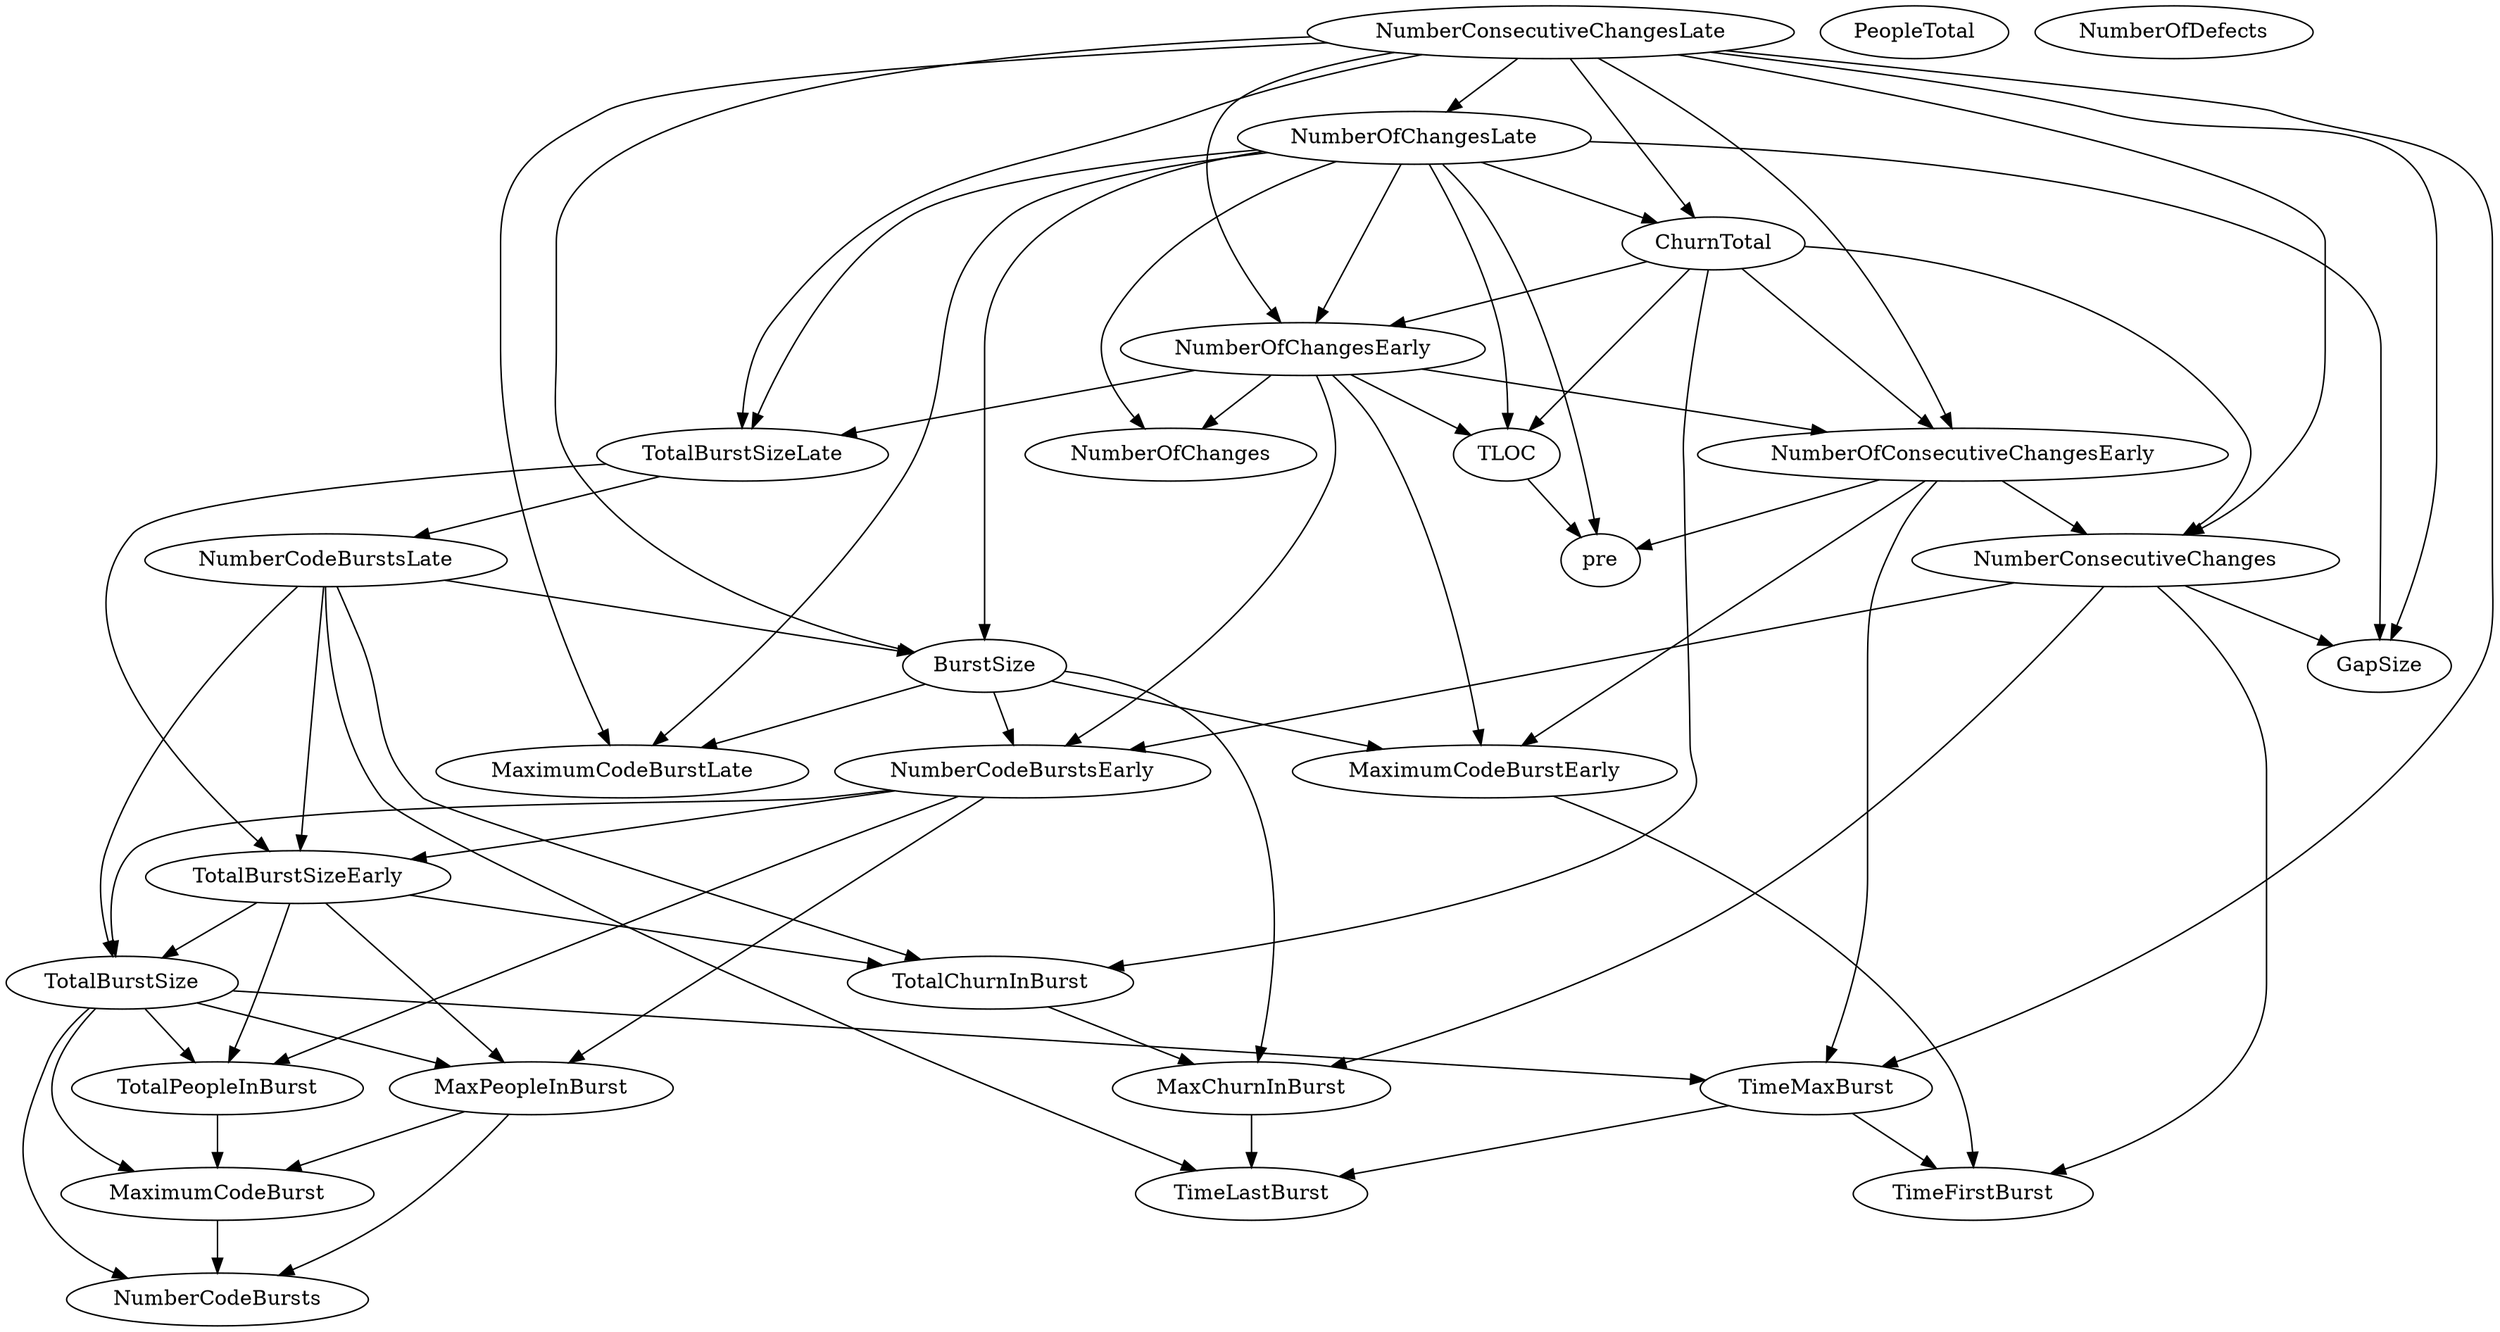 digraph {
   TotalPeopleInBurst;
   MaximumCodeBurstLate;
   NumberOfChanges;
   MaxPeopleInBurst;
   TotalBurstSizeLate;
   NumberCodeBurstsLate;
   NumberOfChangesLate;
   NumberOfChangesEarly;
   MaxChurnInBurst;
   MaximumCodeBurstEarly;
   NumberCodeBurstsEarly;
   TimeFirstBurst;
   TotalChurnInBurst;
   ChurnTotal;
   MaximumCodeBurst;
   NumberOfConsecutiveChangesEarly;
   NumberConsecutiveChangesLate;
   TotalBurstSizeEarly;
   TotalBurstSize;
   TimeMaxBurst;
   NumberConsecutiveChanges;
   TimeLastBurst;
   NumberCodeBursts;
   PeopleTotal;
   pre;
   NumberOfDefects;
   TLOC;
   GapSize;
   BurstSize;
   TotalPeopleInBurst -> MaximumCodeBurst;
   MaxPeopleInBurst -> MaximumCodeBurst;
   MaxPeopleInBurst -> NumberCodeBursts;
   TotalBurstSizeLate -> NumberCodeBurstsLate;
   TotalBurstSizeLate -> TotalBurstSizeEarly;
   NumberCodeBurstsLate -> TotalChurnInBurst;
   NumberCodeBurstsLate -> TotalBurstSizeEarly;
   NumberCodeBurstsLate -> TotalBurstSize;
   NumberCodeBurstsLate -> TimeLastBurst;
   NumberCodeBurstsLate -> BurstSize;
   NumberOfChangesLate -> MaximumCodeBurstLate;
   NumberOfChangesLate -> NumberOfChanges;
   NumberOfChangesLate -> TotalBurstSizeLate;
   NumberOfChangesLate -> NumberOfChangesEarly;
   NumberOfChangesLate -> ChurnTotal;
   NumberOfChangesLate -> pre;
   NumberOfChangesLate -> TLOC;
   NumberOfChangesLate -> GapSize;
   NumberOfChangesLate -> BurstSize;
   NumberOfChangesEarly -> NumberOfChanges;
   NumberOfChangesEarly -> TotalBurstSizeLate;
   NumberOfChangesEarly -> MaximumCodeBurstEarly;
   NumberOfChangesEarly -> NumberCodeBurstsEarly;
   NumberOfChangesEarly -> NumberOfConsecutiveChangesEarly;
   NumberOfChangesEarly -> TLOC;
   MaxChurnInBurst -> TimeLastBurst;
   MaximumCodeBurstEarly -> TimeFirstBurst;
   NumberCodeBurstsEarly -> TotalPeopleInBurst;
   NumberCodeBurstsEarly -> MaxPeopleInBurst;
   NumberCodeBurstsEarly -> TotalBurstSizeEarly;
   NumberCodeBurstsEarly -> TotalBurstSize;
   TotalChurnInBurst -> MaxChurnInBurst;
   ChurnTotal -> NumberOfChangesEarly;
   ChurnTotal -> TotalChurnInBurst;
   ChurnTotal -> NumberOfConsecutiveChangesEarly;
   ChurnTotal -> NumberConsecutiveChanges;
   ChurnTotal -> TLOC;
   MaximumCodeBurst -> NumberCodeBursts;
   NumberOfConsecutiveChangesEarly -> MaximumCodeBurstEarly;
   NumberOfConsecutiveChangesEarly -> TimeMaxBurst;
   NumberOfConsecutiveChangesEarly -> NumberConsecutiveChanges;
   NumberOfConsecutiveChangesEarly -> pre;
   NumberConsecutiveChangesLate -> MaximumCodeBurstLate;
   NumberConsecutiveChangesLate -> TotalBurstSizeLate;
   NumberConsecutiveChangesLate -> NumberOfChangesLate;
   NumberConsecutiveChangesLate -> NumberOfChangesEarly;
   NumberConsecutiveChangesLate -> ChurnTotal;
   NumberConsecutiveChangesLate -> NumberOfConsecutiveChangesEarly;
   NumberConsecutiveChangesLate -> TimeMaxBurst;
   NumberConsecutiveChangesLate -> NumberConsecutiveChanges;
   NumberConsecutiveChangesLate -> GapSize;
   NumberConsecutiveChangesLate -> BurstSize;
   TotalBurstSizeEarly -> TotalPeopleInBurst;
   TotalBurstSizeEarly -> MaxPeopleInBurst;
   TotalBurstSizeEarly -> TotalChurnInBurst;
   TotalBurstSizeEarly -> TotalBurstSize;
   TotalBurstSize -> TotalPeopleInBurst;
   TotalBurstSize -> MaxPeopleInBurst;
   TotalBurstSize -> MaximumCodeBurst;
   TotalBurstSize -> TimeMaxBurst;
   TotalBurstSize -> NumberCodeBursts;
   TimeMaxBurst -> TimeFirstBurst;
   TimeMaxBurst -> TimeLastBurst;
   NumberConsecutiveChanges -> MaxChurnInBurst;
   NumberConsecutiveChanges -> NumberCodeBurstsEarly;
   NumberConsecutiveChanges -> TimeFirstBurst;
   NumberConsecutiveChanges -> GapSize;
   TLOC -> pre;
   BurstSize -> MaximumCodeBurstLate;
   BurstSize -> MaxChurnInBurst;
   BurstSize -> MaximumCodeBurstEarly;
   BurstSize -> NumberCodeBurstsEarly;
}
